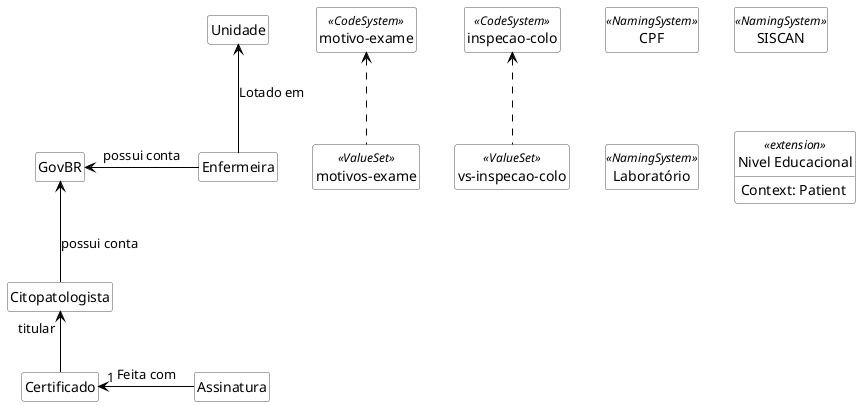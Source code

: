 @startuml fhir

hide circle
hide methods
hide empty members

skinparam class {
    BackgroundColor White
    ArrowColor Black
    BorderColor #505050
}

class "inspecao-colo" as InspecaoColo <<CodeSystem>> {}
class "motivo-exame" as MotivoExame <<CodeSystem>> {}
class "vs-inspecao-colo" as VsInspecaoColo <<ValueSet>> {}
class "motivos-exame" as MotivosExame <<ValueSet>> {}

VsInspecaoColo .up.> InspecaoColo
MotivosExame .up.> MotivoExame

class CPF <<NamingSystem>> {}
class "SISCAN" as SiscanProtocolo <<NamingSystem>> {}
class "Laboratório" as Laboratorio <<NamingSystem>> {}

class "Nivel Educacional" as NivelEducacional <<extension>> {
    Context: Patient
}


Enfermeira -up-> Unidade: Lotado em
Enfermeira -left-> GovBR : possui conta

Citopatologista "titular" <-down- Certificado
GovBR <-- Citopatologista: possui conta
Assinatura -left-> "1" Certificado : Feita com

@enduml